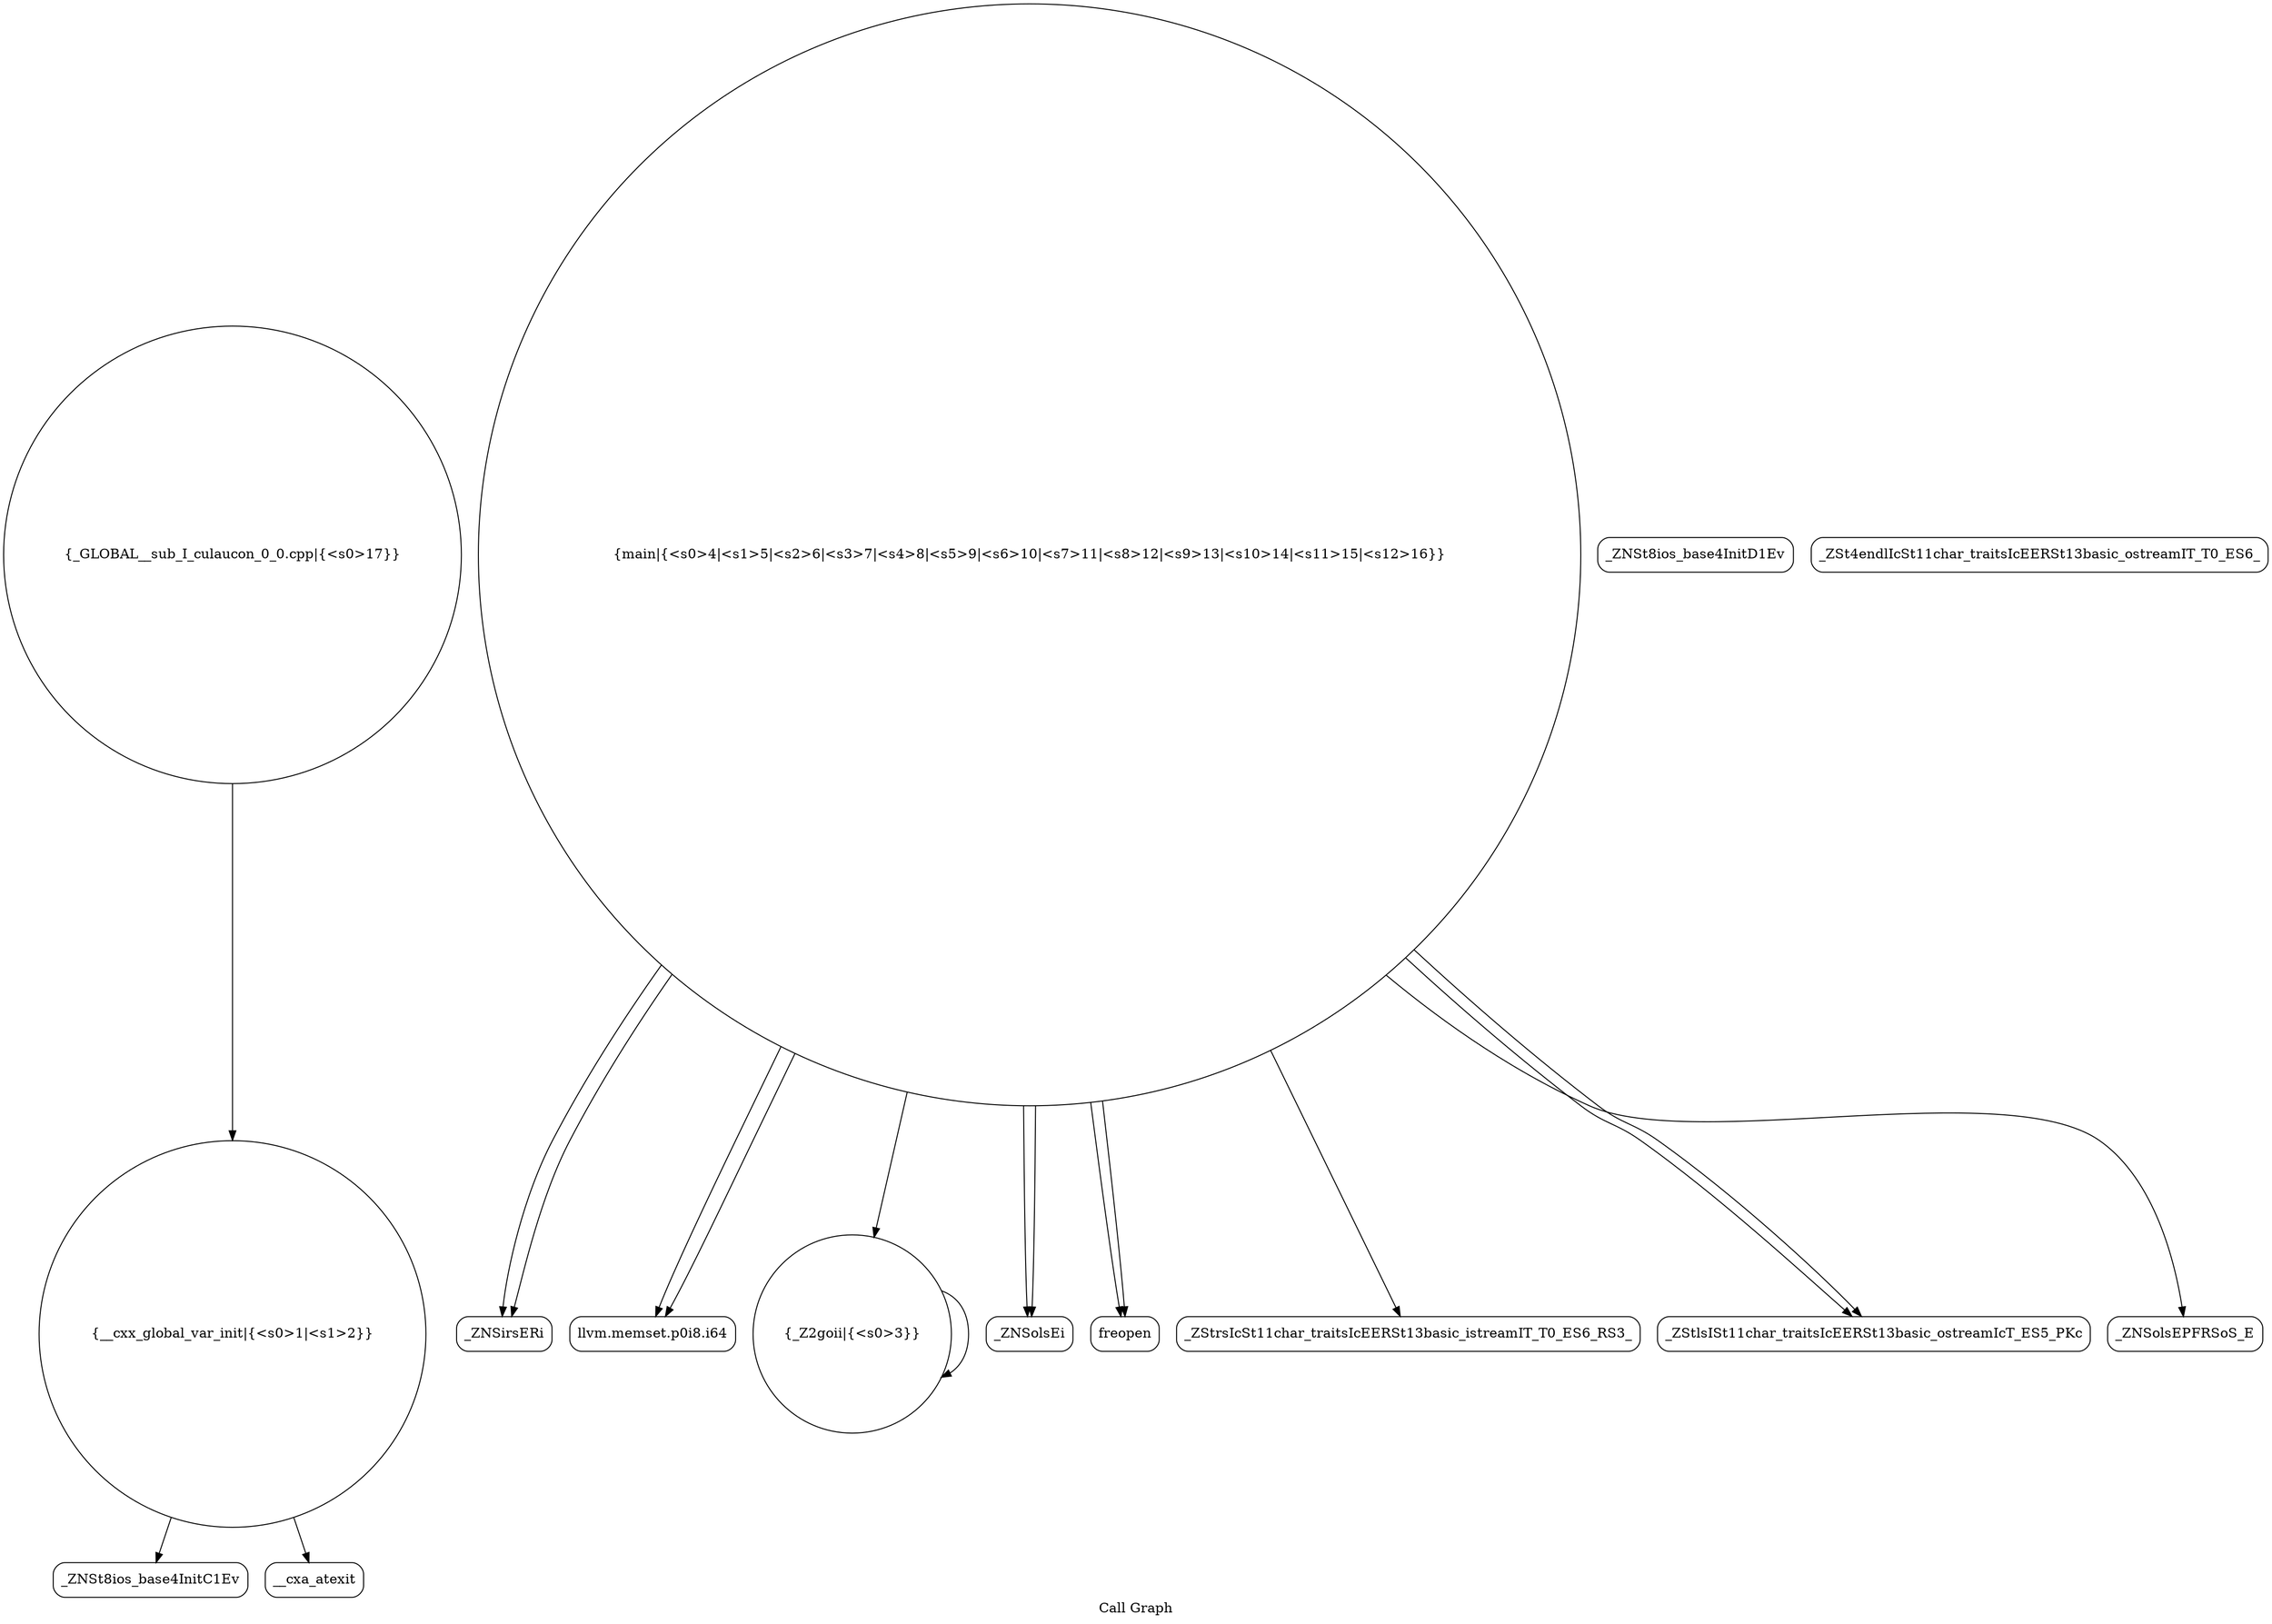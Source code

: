 digraph "Call Graph" {
	label="Call Graph";

	Node0x5594b466d150 [shape=record,shape=circle,label="{__cxx_global_var_init|{<s0>1|<s1>2}}"];
	Node0x5594b466d150:s0 -> Node0x5594b466d5e0[color=black];
	Node0x5594b466d150:s1 -> Node0x5594b466d6e0[color=black];
	Node0x5594b466d8e0 [shape=record,shape=Mrecord,label="{_ZNSirsERi}"];
	Node0x5594b466dc60 [shape=record,shape=circle,label="{_GLOBAL__sub_I_culaucon_0_0.cpp|{<s0>17}}"];
	Node0x5594b466dc60:s0 -> Node0x5594b466d150[color=black];
	Node0x5594b466d660 [shape=record,shape=Mrecord,label="{_ZNSt8ios_base4InitD1Ev}"];
	Node0x5594b466d9e0 [shape=record,shape=Mrecord,label="{llvm.memset.p0i8.i64}"];
	Node0x5594b466d760 [shape=record,shape=circle,label="{_Z2goii|{<s0>3}}"];
	Node0x5594b466d760:s0 -> Node0x5594b466d760[color=black];
	Node0x5594b466dae0 [shape=record,shape=Mrecord,label="{_ZNSolsEi}"];
	Node0x5594b466d860 [shape=record,shape=Mrecord,label="{freopen}"];
	Node0x5594b466dbe0 [shape=record,shape=Mrecord,label="{_ZSt4endlIcSt11char_traitsIcEERSt13basic_ostreamIT_T0_ES6_}"];
	Node0x5594b466d5e0 [shape=record,shape=Mrecord,label="{_ZNSt8ios_base4InitC1Ev}"];
	Node0x5594b466d960 [shape=record,shape=Mrecord,label="{_ZStrsIcSt11char_traitsIcEERSt13basic_istreamIT_T0_ES6_RS3_}"];
	Node0x5594b466d6e0 [shape=record,shape=Mrecord,label="{__cxa_atexit}"];
	Node0x5594b466da60 [shape=record,shape=Mrecord,label="{_ZStlsISt11char_traitsIcEERSt13basic_ostreamIcT_ES5_PKc}"];
	Node0x5594b466d7e0 [shape=record,shape=circle,label="{main|{<s0>4|<s1>5|<s2>6|<s3>7|<s4>8|<s5>9|<s6>10|<s7>11|<s8>12|<s9>13|<s10>14|<s11>15|<s12>16}}"];
	Node0x5594b466d7e0:s0 -> Node0x5594b466d860[color=black];
	Node0x5594b466d7e0:s1 -> Node0x5594b466d860[color=black];
	Node0x5594b466d7e0:s2 -> Node0x5594b466d8e0[color=black];
	Node0x5594b466d7e0:s3 -> Node0x5594b466d8e0[color=black];
	Node0x5594b466d7e0:s4 -> Node0x5594b466d960[color=black];
	Node0x5594b466d7e0:s5 -> Node0x5594b466d9e0[color=black];
	Node0x5594b466d7e0:s6 -> Node0x5594b466d9e0[color=black];
	Node0x5594b466d7e0:s7 -> Node0x5594b466d760[color=black];
	Node0x5594b466d7e0:s8 -> Node0x5594b466da60[color=black];
	Node0x5594b466d7e0:s9 -> Node0x5594b466dae0[color=black];
	Node0x5594b466d7e0:s10 -> Node0x5594b466da60[color=black];
	Node0x5594b466d7e0:s11 -> Node0x5594b466dae0[color=black];
	Node0x5594b466d7e0:s12 -> Node0x5594b466db60[color=black];
	Node0x5594b466db60 [shape=record,shape=Mrecord,label="{_ZNSolsEPFRSoS_E}"];
}
